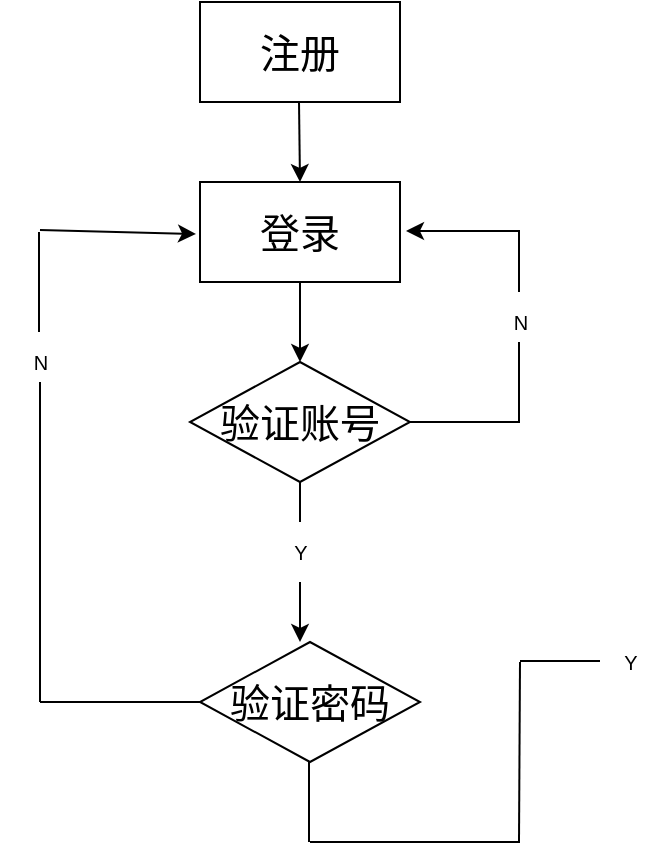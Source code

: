 <mxfile version="10.6.1" type="github"><diagram id="QGfE6tiWKxZaJpD5HgqX" name="Page-1"><mxGraphModel dx="1114" dy="627" grid="1" gridSize="10" guides="1" tooltips="1" connect="1" arrows="1" fold="1" page="1" pageScale="1" pageWidth="827" pageHeight="1169" math="0" shadow="0"><root><mxCell id="0"/><mxCell id="1" parent="0"/><mxCell id="E8wf1cDhmy324JM0ShqJ-1" value="注册" style="rounded=0;whiteSpace=wrap;html=1;fontSize=20;" vertex="1" parent="1"><mxGeometry x="120" y="140" width="100" height="50" as="geometry"/></mxCell><mxCell id="E8wf1cDhmy324JM0ShqJ-2" value="" style="endArrow=classic;html=1;fontSize=20;" edge="1" parent="1"><mxGeometry width="50" height="50" relative="1" as="geometry"><mxPoint x="169.5" y="190" as="sourcePoint"/><mxPoint x="170" y="230" as="targetPoint"/></mxGeometry></mxCell><mxCell id="E8wf1cDhmy324JM0ShqJ-3" value="登录" style="rounded=0;whiteSpace=wrap;html=1;fontSize=20;" vertex="1" parent="1"><mxGeometry x="120" y="230" width="100" height="50" as="geometry"/></mxCell><mxCell id="E8wf1cDhmy324JM0ShqJ-4" value="" style="endArrow=classic;html=1;fontSize=20;" edge="1" parent="1"><mxGeometry width="50" height="50" relative="1" as="geometry"><mxPoint x="170" y="280" as="sourcePoint"/><mxPoint x="170" y="320" as="targetPoint"/></mxGeometry></mxCell><mxCell id="E8wf1cDhmy324JM0ShqJ-6" value="验证账号" style="rhombus;whiteSpace=wrap;html=1;fontSize=20;" vertex="1" parent="1"><mxGeometry x="115" y="320" width="110" height="60" as="geometry"/></mxCell><mxCell id="E8wf1cDhmy324JM0ShqJ-7" value="" style="endArrow=classic;html=1;fontSize=20;" edge="1" parent="1"><mxGeometry width="50" height="50" relative="1" as="geometry"><mxPoint x="170" y="430" as="sourcePoint"/><mxPoint x="170" y="460" as="targetPoint"/></mxGeometry></mxCell><mxCell id="E8wf1cDhmy324JM0ShqJ-8" value="Y" style="text;html=1;resizable=0;autosize=1;align=center;verticalAlign=middle;points=[];fillColor=none;strokeColor=none;rounded=0;fontSize=10;" vertex="1" parent="1"><mxGeometry x="155" y="400" width="30" height="30" as="geometry"/></mxCell><mxCell id="E8wf1cDhmy324JM0ShqJ-10" value="" style="endArrow=none;html=1;fontSize=15;" edge="1" parent="1"><mxGeometry width="50" height="50" relative="1" as="geometry"><mxPoint x="170" y="400" as="sourcePoint"/><mxPoint x="170" y="380" as="targetPoint"/></mxGeometry></mxCell><mxCell id="E8wf1cDhmy324JM0ShqJ-15" value="验证密码" style="rhombus;whiteSpace=wrap;html=1;fontSize=20;" vertex="1" parent="1"><mxGeometry x="120" y="460" width="110" height="60" as="geometry"/></mxCell><mxCell id="E8wf1cDhmy324JM0ShqJ-18" value="" style="endArrow=none;html=1;fontSize=10;" edge="1" parent="1"><mxGeometry width="50" height="50" relative="1" as="geometry"><mxPoint x="225" y="350" as="sourcePoint"/><mxPoint x="280" y="350" as="targetPoint"/></mxGeometry></mxCell><mxCell id="E8wf1cDhmy324JM0ShqJ-19" value="" style="endArrow=none;html=1;fontSize=10;" edge="1" parent="1"><mxGeometry width="50" height="50" relative="1" as="geometry"><mxPoint x="279.5" y="350" as="sourcePoint"/><mxPoint x="279.5" y="310" as="targetPoint"/></mxGeometry></mxCell><mxCell id="E8wf1cDhmy324JM0ShqJ-23" value="&lt;div style=&quot;text-align: left&quot;&gt;&lt;span&gt;N&lt;/span&gt;&lt;/div&gt;" style="text;html=1;resizable=0;autosize=1;align=center;verticalAlign=middle;points=[];fillColor=none;strokeColor=none;rounded=0;fontSize=10;" vertex="1" parent="1"><mxGeometry x="265" y="290" width="30" height="20" as="geometry"/></mxCell><mxCell id="E8wf1cDhmy324JM0ShqJ-27" value="" style="endArrow=none;html=1;fontSize=10;entryX=0;entryY=0.5;entryDx=0;entryDy=0;" edge="1" parent="1" target="E8wf1cDhmy324JM0ShqJ-15"><mxGeometry width="50" height="50" relative="1" as="geometry"><mxPoint x="40" y="490" as="sourcePoint"/><mxPoint x="110" y="490" as="targetPoint"/></mxGeometry></mxCell><mxCell id="E8wf1cDhmy324JM0ShqJ-28" value="" style="endArrow=none;html=1;fontSize=10;" edge="1" parent="1"><mxGeometry width="50" height="50" relative="1" as="geometry"><mxPoint x="40" y="490" as="sourcePoint"/><mxPoint x="40" y="330" as="targetPoint"/></mxGeometry></mxCell><mxCell id="E8wf1cDhmy324JM0ShqJ-29" value="&lt;div style=&quot;text-align: left&quot;&gt;&lt;span&gt;&amp;nbsp; N&amp;nbsp;&amp;nbsp;&lt;/span&gt;&lt;/div&gt;" style="text;html=1;resizable=0;autosize=1;align=center;verticalAlign=middle;points=[];fillColor=none;strokeColor=none;rounded=0;fontSize=10;" vertex="1" parent="1"><mxGeometry x="20" y="310" width="40" height="20" as="geometry"/></mxCell><mxCell id="E8wf1cDhmy324JM0ShqJ-32" value="" style="endArrow=none;html=1;fontSize=10;" edge="1" parent="1"><mxGeometry width="50" height="50" relative="1" as="geometry"><mxPoint x="39.5" y="305" as="sourcePoint"/><mxPoint x="39.5" y="255" as="targetPoint"/></mxGeometry></mxCell><mxCell id="E8wf1cDhmy324JM0ShqJ-33" value="" style="endArrow=classic;html=1;fontSize=10;" edge="1" parent="1"><mxGeometry width="50" height="50" relative="1" as="geometry"><mxPoint x="40" y="254" as="sourcePoint"/><mxPoint x="118" y="256" as="targetPoint"/></mxGeometry></mxCell><mxCell id="E8wf1cDhmy324JM0ShqJ-37" value="" style="endArrow=none;html=1;fontSize=10;" edge="1" parent="1"><mxGeometry width="50" height="50" relative="1" as="geometry"><mxPoint x="279.5" y="285" as="sourcePoint"/><mxPoint x="279.5" y="255" as="targetPoint"/></mxGeometry></mxCell><mxCell id="E8wf1cDhmy324JM0ShqJ-38" value="" style="endArrow=classic;html=1;fontSize=10;" edge="1" parent="1"><mxGeometry width="50" height="50" relative="1" as="geometry"><mxPoint x="280" y="254.5" as="sourcePoint"/><mxPoint x="223" y="254.5" as="targetPoint"/></mxGeometry></mxCell><mxCell id="E8wf1cDhmy324JM0ShqJ-40" value="" style="endArrow=none;html=1;fontSize=10;" edge="1" parent="1"><mxGeometry width="50" height="50" relative="1" as="geometry"><mxPoint x="174.5" y="560" as="sourcePoint"/><mxPoint x="174.5" y="520" as="targetPoint"/></mxGeometry></mxCell><mxCell id="E8wf1cDhmy324JM0ShqJ-41" value="" style="endArrow=none;html=1;fontSize=10;" edge="1" parent="1"><mxGeometry width="50" height="50" relative="1" as="geometry"><mxPoint x="175" y="560" as="sourcePoint"/><mxPoint x="280" y="560" as="targetPoint"/></mxGeometry></mxCell><mxCell id="E8wf1cDhmy324JM0ShqJ-42" value="" style="endArrow=none;html=1;fontSize=10;" edge="1" parent="1"><mxGeometry width="50" height="50" relative="1" as="geometry"><mxPoint x="279.5" y="560" as="sourcePoint"/><mxPoint x="280" y="470" as="targetPoint"/></mxGeometry></mxCell><mxCell id="E8wf1cDhmy324JM0ShqJ-43" value="" style="endArrow=none;html=1;fontSize=10;" edge="1" parent="1"><mxGeometry width="50" height="50" relative="1" as="geometry"><mxPoint x="280" y="469.5" as="sourcePoint"/><mxPoint x="320" y="469.5" as="targetPoint"/></mxGeometry></mxCell><mxCell id="E8wf1cDhmy324JM0ShqJ-44" value="Y" style="text;html=1;resizable=0;autosize=1;align=center;verticalAlign=middle;points=[];fillColor=none;strokeColor=none;rounded=0;fontSize=10;" vertex="1" parent="1"><mxGeometry x="320" y="455" width="30" height="30" as="geometry"/></mxCell></root></mxGraphModel></diagram></mxfile>